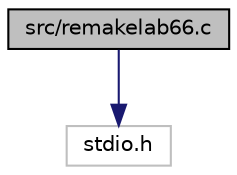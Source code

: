 digraph "src/remakelab66.c"
{
 // LATEX_PDF_SIZE
  edge [fontname="Helvetica",fontsize="10",labelfontname="Helvetica",labelfontsize="10"];
  node [fontname="Helvetica",fontsize="10",shape=record];
  Node1 [label="src/remakelab66.c",height=0.2,width=0.4,color="black", fillcolor="grey75", style="filled", fontcolor="black",tooltip="Файл з шостим завданням 6 лаборатороної роботи \"Звести до квадрату матрицю Н розміру\"."];
  Node1 -> Node2 [color="midnightblue",fontsize="10",style="solid",fontname="Helvetica"];
  Node2 [label="stdio.h",height=0.2,width=0.4,color="grey75", fillcolor="white", style="filled",tooltip=" "];
}
